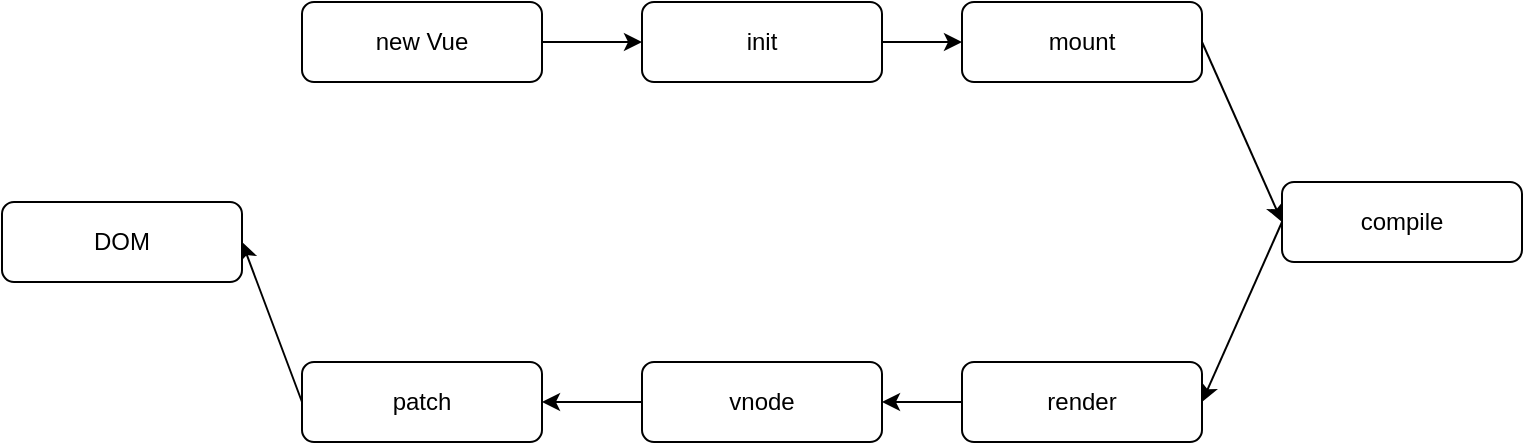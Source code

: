 <mxfile>
    <diagram id="RdP4KdNP-1nR-FO47gx6" name="Page-1">
        <mxGraphModel dx="1544" dy="555" grid="1" gridSize="10" guides="1" tooltips="1" connect="1" arrows="1" fold="1" page="1" pageScale="1" pageWidth="827" pageHeight="1169" math="0" shadow="0">
            <root>
                <mxCell id="0"/>
                <mxCell id="1" parent="0"/>
                <mxCell id="14" style="edgeStyle=none;html=1;" parent="1" source="2" target="4" edge="1">
                    <mxGeometry relative="1" as="geometry"/>
                </mxCell>
                <mxCell id="2" value="new Vue" style="rounded=1;whiteSpace=wrap;html=1;" parent="1" vertex="1">
                    <mxGeometry x="110" y="120" width="120" height="40" as="geometry"/>
                </mxCell>
                <mxCell id="15" style="edgeStyle=none;html=1;" parent="1" source="4" target="6" edge="1">
                    <mxGeometry relative="1" as="geometry"/>
                </mxCell>
                <mxCell id="4" value="init" style="rounded=1;whiteSpace=wrap;html=1;" parent="1" vertex="1">
                    <mxGeometry x="280" y="120" width="120" height="40" as="geometry"/>
                </mxCell>
                <mxCell id="16" style="edgeStyle=none;html=1;entryX=0;entryY=0.5;entryDx=0;entryDy=0;exitX=1;exitY=0.5;exitDx=0;exitDy=0;" parent="1" source="6" target="7" edge="1">
                    <mxGeometry relative="1" as="geometry"/>
                </mxCell>
                <mxCell id="6" value="mount" style="rounded=1;whiteSpace=wrap;html=1;" parent="1" vertex="1">
                    <mxGeometry x="440" y="120" width="120" height="40" as="geometry"/>
                </mxCell>
                <mxCell id="17" style="edgeStyle=none;html=1;entryX=1;entryY=0.5;entryDx=0;entryDy=0;exitX=0;exitY=0.5;exitDx=0;exitDy=0;" parent="1" source="7" target="8" edge="1">
                    <mxGeometry relative="1" as="geometry"/>
                </mxCell>
                <mxCell id="7" value="compile" style="rounded=1;whiteSpace=wrap;html=1;" parent="1" vertex="1">
                    <mxGeometry x="600" y="210" width="120" height="40" as="geometry"/>
                </mxCell>
                <mxCell id="18" style="edgeStyle=none;html=1;entryX=1;entryY=0.5;entryDx=0;entryDy=0;" parent="1" source="8" target="9" edge="1">
                    <mxGeometry relative="1" as="geometry"/>
                </mxCell>
                <mxCell id="8" value="render" style="rounded=1;whiteSpace=wrap;html=1;" parent="1" vertex="1">
                    <mxGeometry x="440" y="300" width="120" height="40" as="geometry"/>
                </mxCell>
                <mxCell id="19" style="edgeStyle=none;html=1;entryX=1;entryY=0.5;entryDx=0;entryDy=0;" parent="1" source="9" target="10" edge="1">
                    <mxGeometry relative="1" as="geometry"/>
                </mxCell>
                <mxCell id="9" value="vnode" style="rounded=1;whiteSpace=wrap;html=1;" parent="1" vertex="1">
                    <mxGeometry x="280" y="300" width="120" height="40" as="geometry"/>
                </mxCell>
                <mxCell id="20" style="edgeStyle=none;html=1;entryX=1;entryY=0.5;entryDx=0;entryDy=0;exitX=0;exitY=0.5;exitDx=0;exitDy=0;" parent="1" source="10" target="11" edge="1">
                    <mxGeometry relative="1" as="geometry"/>
                </mxCell>
                <mxCell id="10" value="patch" style="rounded=1;whiteSpace=wrap;html=1;" parent="1" vertex="1">
                    <mxGeometry x="110" y="300" width="120" height="40" as="geometry"/>
                </mxCell>
                <mxCell id="11" value="DOM" style="rounded=1;whiteSpace=wrap;html=1;" parent="1" vertex="1">
                    <mxGeometry x="-40" y="220" width="120" height="40" as="geometry"/>
                </mxCell>
            </root>
        </mxGraphModel>
    </diagram>
</mxfile>